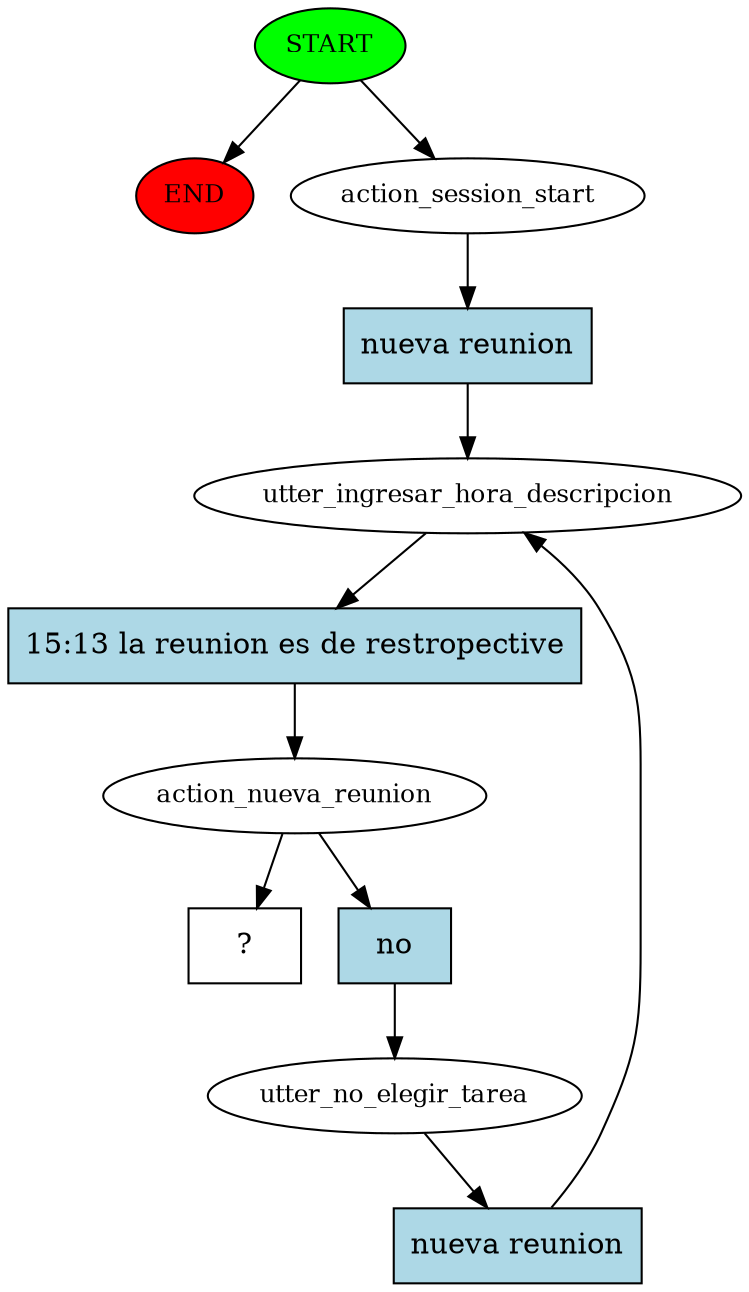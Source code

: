 digraph  {
0 [class="start active", fillcolor=green, fontsize=12, label=START, style=filled];
"-1" [class=end, fillcolor=red, fontsize=12, label=END, style=filled];
1 [class=active, fontsize=12, label=action_session_start];
2 [class=active, fontsize=12, label=utter_ingresar_hora_descripcion];
3 [class=active, fontsize=12, label=action_nueva_reunion];
4 [class=active, fontsize=12, label=utter_no_elegir_tarea];
7 [class="intent dashed active", label="  ?  ", shape=rect];
8 [class="intent active", fillcolor=lightblue, label="nueva reunion", shape=rect, style=filled];
9 [class="intent active", fillcolor=lightblue, label="15:13 la reunion es de restropective", shape=rect, style=filled];
10 [class="intent active", fillcolor=lightblue, label=no, shape=rect, style=filled];
11 [class="intent active", fillcolor=lightblue, label="nueva reunion", shape=rect, style=filled];
0 -> "-1"  [class="", key=NONE, label=""];
0 -> 1  [class=active, key=NONE, label=""];
1 -> 8  [class=active, key=0];
2 -> 9  [class=active, key=0];
3 -> 7  [class=active, key=NONE, label=""];
3 -> 10  [class=active, key=0];
4 -> 11  [class=active, key=0];
8 -> 2  [class=active, key=0];
9 -> 3  [class=active, key=0];
10 -> 4  [class=active, key=0];
11 -> 2  [class=active, key=0];
}
